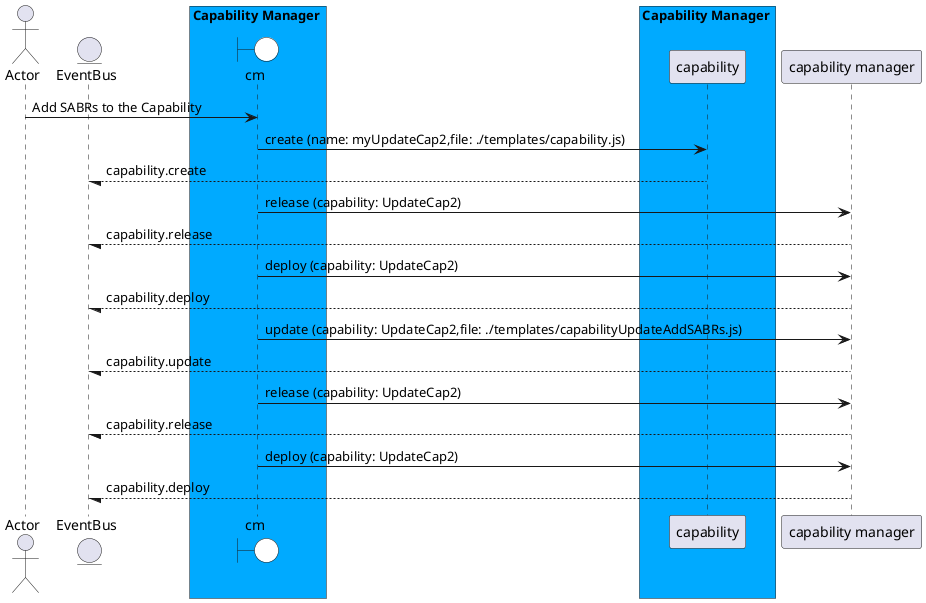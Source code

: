 @startuml

actor "Actor"


entity EventBus

box Capability Manager #00aaff
    boundary cm #white
end box


box Capability Manager #00aaff
            participant capability
    end box


"Actor" -> cm: Add SABRs to the Capability

    cm -> "capability": create (name: myUpdateCap2,file: ./templates/capability.js)

    "capability" --/ EventBus: capability.create

    cm -> "capability manager": release (capability: UpdateCap2)

    "capability manager" --/ EventBus: capability.release

    cm -> "capability manager": deploy (capability: UpdateCap2)

    "capability manager" --/ EventBus: capability.deploy

    cm -> "capability manager": update (capability: UpdateCap2,file: ./templates/capabilityUpdateAddSABRs.js)

    "capability manager" --/ EventBus: capability.update

    cm -> "capability manager": release (capability: UpdateCap2)

    "capability manager" --/ EventBus: capability.release

    cm -> "capability manager": deploy (capability: UpdateCap2)

    "capability manager" --/ EventBus: capability.deploy



@enduml
